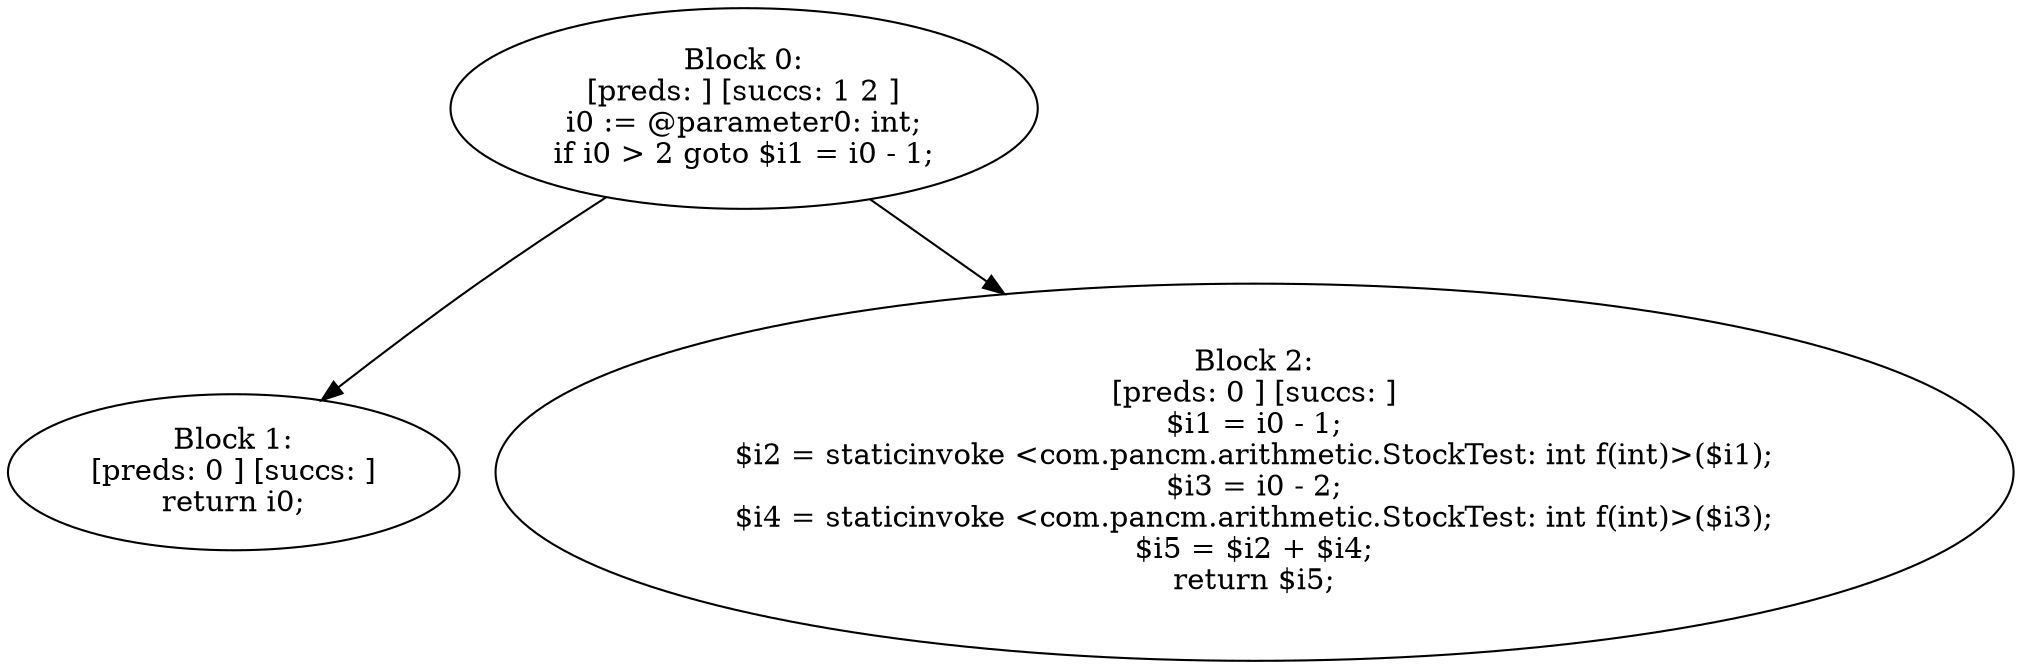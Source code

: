digraph "unitGraph" {
    "Block 0:
[preds: ] [succs: 1 2 ]
i0 := @parameter0: int;
if i0 > 2 goto $i1 = i0 - 1;
"
    "Block 1:
[preds: 0 ] [succs: ]
return i0;
"
    "Block 2:
[preds: 0 ] [succs: ]
$i1 = i0 - 1;
$i2 = staticinvoke <com.pancm.arithmetic.StockTest: int f(int)>($i1);
$i3 = i0 - 2;
$i4 = staticinvoke <com.pancm.arithmetic.StockTest: int f(int)>($i3);
$i5 = $i2 + $i4;
return $i5;
"
    "Block 0:
[preds: ] [succs: 1 2 ]
i0 := @parameter0: int;
if i0 > 2 goto $i1 = i0 - 1;
"->"Block 1:
[preds: 0 ] [succs: ]
return i0;
";
    "Block 0:
[preds: ] [succs: 1 2 ]
i0 := @parameter0: int;
if i0 > 2 goto $i1 = i0 - 1;
"->"Block 2:
[preds: 0 ] [succs: ]
$i1 = i0 - 1;
$i2 = staticinvoke <com.pancm.arithmetic.StockTest: int f(int)>($i1);
$i3 = i0 - 2;
$i4 = staticinvoke <com.pancm.arithmetic.StockTest: int f(int)>($i3);
$i5 = $i2 + $i4;
return $i5;
";
}
